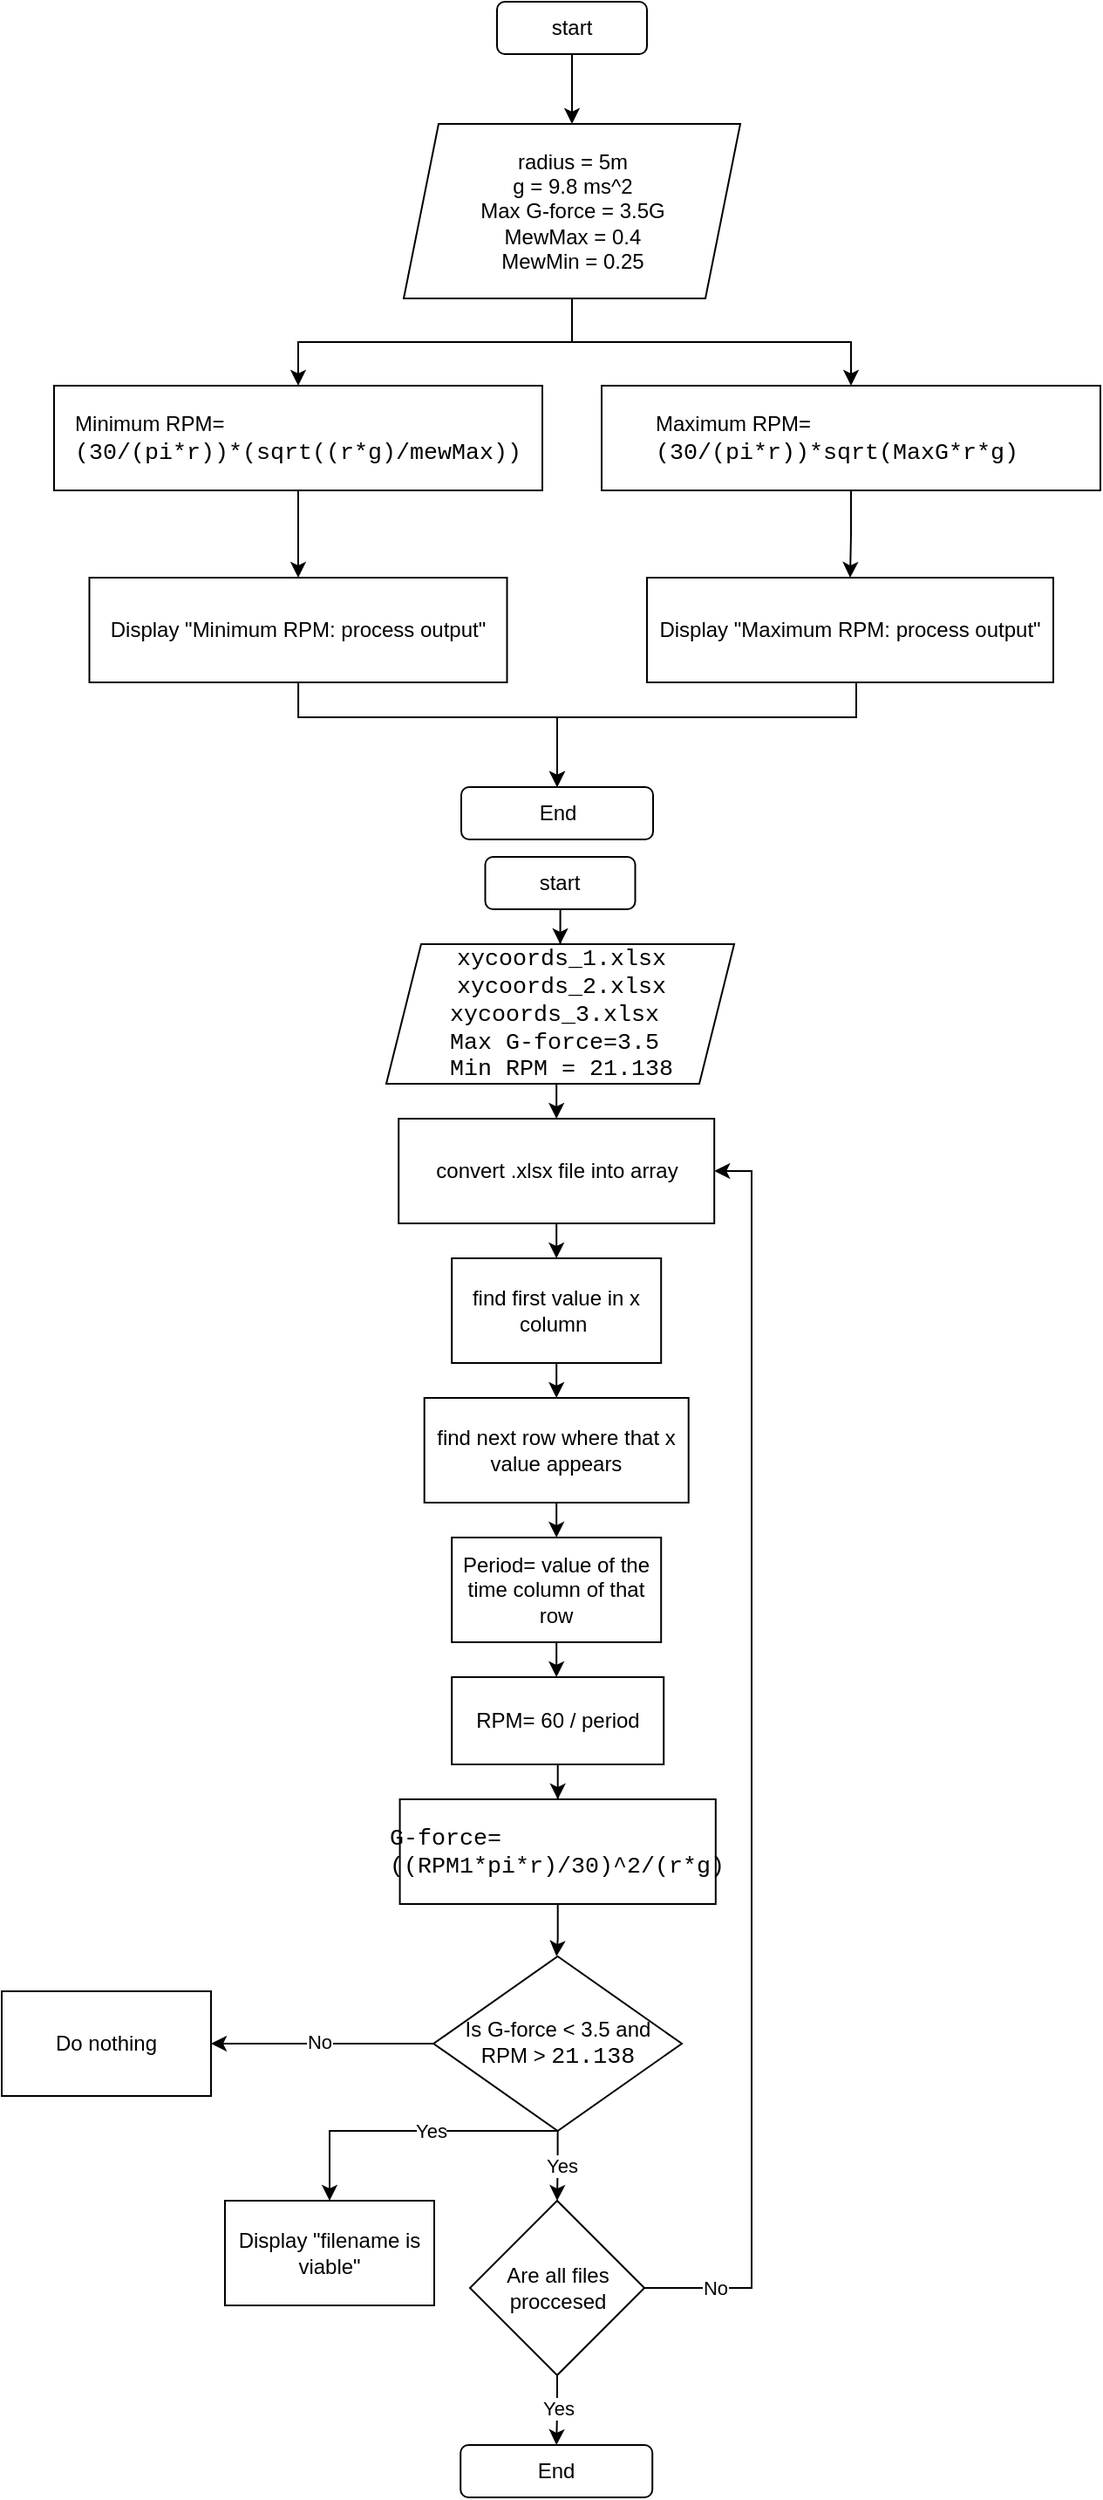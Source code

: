 <mxfile version="26.2.2">
  <diagram id="C5RBs43oDa-KdzZeNtuy" name="Page-1">
    <mxGraphModel dx="1190" dy="624" grid="1" gridSize="10" guides="1" tooltips="1" connect="1" arrows="1" fold="1" page="1" pageScale="1" pageWidth="1200" pageHeight="1600" math="0" shadow="0">
      <root>
        <mxCell id="WIyWlLk6GJQsqaUBKTNV-0" />
        <mxCell id="WIyWlLk6GJQsqaUBKTNV-1" parent="WIyWlLk6GJQsqaUBKTNV-0" />
        <mxCell id="7-r9sHtoe3iV2b30EBqN-4" style="edgeStyle=orthogonalEdgeStyle;rounded=0;orthogonalLoop=1;jettySize=auto;html=1;entryX=0.5;entryY=0;entryDx=0;entryDy=0;" parent="WIyWlLk6GJQsqaUBKTNV-1" source="hXV6cM4oUxrX_OrtFHHE-7" target="hXV6cM4oUxrX_OrtFHHE-40" edge="1">
          <mxGeometry relative="1" as="geometry" />
        </mxCell>
        <mxCell id="hXV6cM4oUxrX_OrtFHHE-7" value="&lt;div style=&quot;padding: 30px; font-size: medium; text-align: start;&quot; class=&quot;rtcContent&quot;&gt;&lt;div style=&quot;font-size: 10pt; font-family: Menlo, Monaco, Consolas, &amp;quot;Courier New&amp;quot;, monospace;&quot; class=&quot;lineNode&quot;&gt;&lt;span style=&quot;font-size: 12px; text-align: center; background-color: transparent; color: light-dark(rgb(0, 0, 0), rgb(255, 255, 255)); font-family: Helvetica;&quot;&gt;Minimum RPM=&lt;/span&gt;&lt;span style=&quot;white-space: pre;&quot;&gt;(30/(pi*r))*(sqrt((r*g)/mewMax))&lt;/span&gt;&lt;/div&gt;&lt;/div&gt;" style="rounded=0;whiteSpace=wrap;html=1;" parent="WIyWlLk6GJQsqaUBKTNV-1" vertex="1">
          <mxGeometry x="100" y="240" width="280" height="60" as="geometry" />
        </mxCell>
        <mxCell id="7-r9sHtoe3iV2b30EBqN-5" style="edgeStyle=orthogonalEdgeStyle;rounded=0;orthogonalLoop=1;jettySize=auto;html=1;entryX=0.5;entryY=0;entryDx=0;entryDy=0;" parent="WIyWlLk6GJQsqaUBKTNV-1" source="hXV6cM4oUxrX_OrtFHHE-8" target="hXV6cM4oUxrX_OrtFHHE-42" edge="1">
          <mxGeometry relative="1" as="geometry" />
        </mxCell>
        <mxCell id="hXV6cM4oUxrX_OrtFHHE-8" value="&lt;div style=&quot;padding: 30px; font-size: medium; text-align: start;&quot; class=&quot;rtcContent&quot;&gt;&lt;div style=&quot;font-size: 10pt; font-family: Menlo, Monaco, Consolas, &amp;quot;Courier New&amp;quot;, monospace;&quot; class=&quot;lineNode&quot;&gt;&lt;span style=&quot;font-size: 12px; text-align: center; background-color: transparent; color: light-dark(rgb(0, 0, 0), rgb(255, 255, 255)); font-family: Helvetica;&quot;&gt;Maximum RPM=&lt;/span&gt;&lt;span style=&quot;white-space: pre;&quot;&gt;(30/(pi*r))*sqrt(MaxG*r*g)&lt;/span&gt;&lt;/div&gt;&lt;/div&gt;" style="rounded=0;whiteSpace=wrap;html=1;" parent="WIyWlLk6GJQsqaUBKTNV-1" vertex="1">
          <mxGeometry x="414" y="240" width="286" height="60" as="geometry" />
        </mxCell>
        <mxCell id="7-r9sHtoe3iV2b30EBqN-1" value="" style="edgeStyle=orthogonalEdgeStyle;rounded=0;orthogonalLoop=1;jettySize=auto;html=1;" parent="WIyWlLk6GJQsqaUBKTNV-1" source="hXV6cM4oUxrX_OrtFHHE-29" target="7-r9sHtoe3iV2b30EBqN-0" edge="1">
          <mxGeometry relative="1" as="geometry" />
        </mxCell>
        <mxCell id="hXV6cM4oUxrX_OrtFHHE-29" value="start" style="rounded=1;whiteSpace=wrap;html=1;" parent="WIyWlLk6GJQsqaUBKTNV-1" vertex="1">
          <mxGeometry x="354" y="20" width="86" height="30" as="geometry" />
        </mxCell>
        <mxCell id="hXV6cM4oUxrX_OrtFHHE-36" value="End" style="rounded=1;whiteSpace=wrap;html=1;" parent="WIyWlLk6GJQsqaUBKTNV-1" vertex="1">
          <mxGeometry x="333.5" y="470" width="110" height="30" as="geometry" />
        </mxCell>
        <mxCell id="hXV6cM4oUxrX_OrtFHHE-44" style="edgeStyle=orthogonalEdgeStyle;rounded=0;orthogonalLoop=1;jettySize=auto;html=1;entryX=0.5;entryY=0;entryDx=0;entryDy=0;" parent="WIyWlLk6GJQsqaUBKTNV-1" source="hXV6cM4oUxrX_OrtFHHE-40" target="hXV6cM4oUxrX_OrtFHHE-36" edge="1">
          <mxGeometry relative="1" as="geometry">
            <mxPoint x="393.5" y="480" as="targetPoint" />
            <Array as="points">
              <mxPoint x="241" y="430" />
              <mxPoint x="389" y="430" />
            </Array>
          </mxGeometry>
        </mxCell>
        <mxCell id="hXV6cM4oUxrX_OrtFHHE-40" value="Display &quot;Minimum RPM: process output&quot;" style="whiteSpace=wrap;html=1;" parent="WIyWlLk6GJQsqaUBKTNV-1" vertex="1">
          <mxGeometry x="120.25" y="350" width="239.5" height="60" as="geometry" />
        </mxCell>
        <mxCell id="hXV6cM4oUxrX_OrtFHHE-43" style="edgeStyle=orthogonalEdgeStyle;rounded=0;orthogonalLoop=1;jettySize=auto;html=1;entryX=0.5;entryY=0;entryDx=0;entryDy=0;" parent="WIyWlLk6GJQsqaUBKTNV-1" source="hXV6cM4oUxrX_OrtFHHE-42" target="hXV6cM4oUxrX_OrtFHHE-36" edge="1">
          <mxGeometry relative="1" as="geometry">
            <Array as="points">
              <mxPoint x="560" y="430" />
              <mxPoint x="389" y="430" />
            </Array>
          </mxGeometry>
        </mxCell>
        <mxCell id="hXV6cM4oUxrX_OrtFHHE-42" value="Display &quot;Maximum RPM: process output&quot;" style="whiteSpace=wrap;html=1;" parent="WIyWlLk6GJQsqaUBKTNV-1" vertex="1">
          <mxGeometry x="440" y="350" width="233" height="60" as="geometry" />
        </mxCell>
        <mxCell id="7-r9sHtoe3iV2b30EBqN-2" style="edgeStyle=orthogonalEdgeStyle;rounded=0;orthogonalLoop=1;jettySize=auto;html=1;entryX=0.5;entryY=0;entryDx=0;entryDy=0;" parent="WIyWlLk6GJQsqaUBKTNV-1" source="7-r9sHtoe3iV2b30EBqN-0" target="hXV6cM4oUxrX_OrtFHHE-7" edge="1">
          <mxGeometry relative="1" as="geometry" />
        </mxCell>
        <mxCell id="7-r9sHtoe3iV2b30EBqN-3" style="edgeStyle=orthogonalEdgeStyle;rounded=0;orthogonalLoop=1;jettySize=auto;html=1;entryX=0.5;entryY=0;entryDx=0;entryDy=0;" parent="WIyWlLk6GJQsqaUBKTNV-1" source="7-r9sHtoe3iV2b30EBqN-0" target="hXV6cM4oUxrX_OrtFHHE-8" edge="1">
          <mxGeometry relative="1" as="geometry" />
        </mxCell>
        <mxCell id="7-r9sHtoe3iV2b30EBqN-0" value="radius = 5m&lt;div&gt;g = 9.8 ms^2&lt;/div&gt;&lt;div&gt;Max G-force = 3.5G&lt;/div&gt;&lt;div&gt;MewMax = 0.4&lt;/div&gt;&lt;div&gt;MewMin = 0.25&lt;/div&gt;" style="shape=parallelogram;perimeter=parallelogramPerimeter;whiteSpace=wrap;html=1;fixedSize=1;" parent="WIyWlLk6GJQsqaUBKTNV-1" vertex="1">
          <mxGeometry x="300.5" y="90" width="193" height="100" as="geometry" />
        </mxCell>
        <mxCell id="3qJD3kImKflB5u9U5FBh-38" style="edgeStyle=orthogonalEdgeStyle;rounded=0;orthogonalLoop=1;jettySize=auto;html=1;entryX=0.5;entryY=0;entryDx=0;entryDy=0;" edge="1" parent="WIyWlLk6GJQsqaUBKTNV-1" source="3qJD3kImKflB5u9U5FBh-0" target="3qJD3kImKflB5u9U5FBh-3">
          <mxGeometry relative="1" as="geometry" />
        </mxCell>
        <mxCell id="3qJD3kImKflB5u9U5FBh-0" value="start" style="rounded=1;whiteSpace=wrap;html=1;" vertex="1" parent="WIyWlLk6GJQsqaUBKTNV-1">
          <mxGeometry x="347.25" y="510" width="86" height="30" as="geometry" />
        </mxCell>
        <mxCell id="3qJD3kImKflB5u9U5FBh-14" style="edgeStyle=orthogonalEdgeStyle;rounded=0;orthogonalLoop=1;jettySize=auto;html=1;exitX=0.5;exitY=1;exitDx=0;exitDy=0;entryX=0.5;entryY=0;entryDx=0;entryDy=0;" edge="1" parent="WIyWlLk6GJQsqaUBKTNV-1" target="3qJD3kImKflB5u9U5FBh-6">
          <mxGeometry relative="1" as="geometry">
            <mxPoint x="388.1" y="640" as="sourcePoint" />
          </mxGeometry>
        </mxCell>
        <mxCell id="3qJD3kImKflB5u9U5FBh-3" value="&lt;span style=&quot;white-space: pre; font-family: Menlo, Monaco, Consolas, &amp;quot;Courier New&amp;quot;, monospace; font-size: 10pt; text-align: start; background-color: transparent;&quot;&gt;&lt;font&gt;xycoords_1.xlsx&lt;/font&gt;&lt;/span&gt;&lt;div&gt;&lt;span style=&quot;white-space: pre; font-family: Menlo, Monaco, Consolas, &amp;quot;Courier New&amp;quot;, monospace; font-size: 10pt; text-align: start; background-color: transparent;&quot;&gt;&lt;span style=&quot;background-color: transparent; font-size: 10pt;&quot;&gt;&lt;font&gt;xycoords_2.xlsx&lt;/font&gt;&lt;/span&gt;&lt;/span&gt;&lt;/div&gt;&lt;div&gt;&lt;span style=&quot;white-space: pre; font-family: Menlo, Monaco, Consolas, &amp;quot;Courier New&amp;quot;, monospace; font-size: 10pt; text-align: start; background-color: transparent;&quot;&gt;&lt;span style=&quot;background-color: transparent; font-size: 10pt;&quot;&gt;&lt;font&gt;&lt;span style=&quot;background-color: transparent; font-size: 10pt;&quot;&gt;xycoords_3.xlsx &lt;/span&gt;&lt;/font&gt;&lt;/span&gt;&lt;/span&gt;&lt;/div&gt;&lt;div style=&quot;text-align: start;&quot;&gt;&lt;font face=&quot;Menlo, Monaco, Consolas, Courier New, monospace&quot;&gt;&lt;span style=&quot;font-size: 13.333px; white-space: pre;&quot;&gt;Max G-force=3.5 &lt;/span&gt;&lt;/font&gt;&lt;/div&gt;&lt;div style=&quot;text-align: start;&quot;&gt;&lt;font face=&quot;Menlo, Monaco, Consolas, Courier New, monospace&quot;&gt;&lt;span style=&quot;font-size: 13.333px; white-space: pre;&quot;&gt;Min RPM = &lt;/span&gt;&lt;/font&gt;&lt;span style=&quot;white-space: pre; font-family: Menlo, Monaco, Consolas, &amp;quot;Courier New&amp;quot;, monospace; font-size: 10pt; background-color: transparent; color: light-dark(rgb(0, 0, 0), rgb(255, 255, 255));&quot;&gt;21.138&lt;/span&gt;&lt;/div&gt;" style="shape=parallelogram;perimeter=parallelogramPerimeter;whiteSpace=wrap;html=1;fixedSize=1;" vertex="1" parent="WIyWlLk6GJQsqaUBKTNV-1">
          <mxGeometry x="290.5" y="560" width="199.5" height="80" as="geometry" />
        </mxCell>
        <mxCell id="3qJD3kImKflB5u9U5FBh-15" style="edgeStyle=orthogonalEdgeStyle;rounded=0;orthogonalLoop=1;jettySize=auto;html=1;exitX=0.5;exitY=1;exitDx=0;exitDy=0;entryX=0.5;entryY=0;entryDx=0;entryDy=0;" edge="1" parent="WIyWlLk6GJQsqaUBKTNV-1" source="3qJD3kImKflB5u9U5FBh-6" target="3qJD3kImKflB5u9U5FBh-7">
          <mxGeometry relative="1" as="geometry" />
        </mxCell>
        <mxCell id="3qJD3kImKflB5u9U5FBh-6" value="convert .xlsx file into array" style="rounded=0;whiteSpace=wrap;html=1;" vertex="1" parent="WIyWlLk6GJQsqaUBKTNV-1">
          <mxGeometry x="297.6" y="660" width="181" height="60" as="geometry" />
        </mxCell>
        <mxCell id="3qJD3kImKflB5u9U5FBh-16" style="edgeStyle=orthogonalEdgeStyle;rounded=0;orthogonalLoop=1;jettySize=auto;html=1;exitX=0.5;exitY=1;exitDx=0;exitDy=0;entryX=0.5;entryY=0;entryDx=0;entryDy=0;" edge="1" parent="WIyWlLk6GJQsqaUBKTNV-1" source="3qJD3kImKflB5u9U5FBh-7" target="3qJD3kImKflB5u9U5FBh-9">
          <mxGeometry relative="1" as="geometry" />
        </mxCell>
        <mxCell id="3qJD3kImKflB5u9U5FBh-7" value="find first value in x column&amp;nbsp;" style="whiteSpace=wrap;html=1;rounded=0;" vertex="1" parent="WIyWlLk6GJQsqaUBKTNV-1">
          <mxGeometry x="328.1" y="740" width="120" height="60" as="geometry" />
        </mxCell>
        <mxCell id="3qJD3kImKflB5u9U5FBh-17" style="edgeStyle=orthogonalEdgeStyle;rounded=0;orthogonalLoop=1;jettySize=auto;html=1;exitX=0.5;exitY=1;exitDx=0;exitDy=0;entryX=0.5;entryY=0;entryDx=0;entryDy=0;" edge="1" parent="WIyWlLk6GJQsqaUBKTNV-1" source="3qJD3kImKflB5u9U5FBh-9" target="3qJD3kImKflB5u9U5FBh-11">
          <mxGeometry relative="1" as="geometry" />
        </mxCell>
        <mxCell id="3qJD3kImKflB5u9U5FBh-9" value="find next row where that x value appears" style="whiteSpace=wrap;html=1;rounded=0;" vertex="1" parent="WIyWlLk6GJQsqaUBKTNV-1">
          <mxGeometry x="312.35" y="820" width="151.5" height="60" as="geometry" />
        </mxCell>
        <mxCell id="3qJD3kImKflB5u9U5FBh-19" value="" style="edgeStyle=orthogonalEdgeStyle;rounded=0;orthogonalLoop=1;jettySize=auto;html=1;" edge="1" parent="WIyWlLk6GJQsqaUBKTNV-1" source="3qJD3kImKflB5u9U5FBh-11" target="3qJD3kImKflB5u9U5FBh-18">
          <mxGeometry relative="1" as="geometry" />
        </mxCell>
        <mxCell id="3qJD3kImKflB5u9U5FBh-11" value="Period= value of the time column of that row" style="whiteSpace=wrap;html=1;rounded=0;" vertex="1" parent="WIyWlLk6GJQsqaUBKTNV-1">
          <mxGeometry x="328.1" y="900" width="120" height="60" as="geometry" />
        </mxCell>
        <mxCell id="3qJD3kImKflB5u9U5FBh-21" value="" style="edgeStyle=orthogonalEdgeStyle;rounded=0;orthogonalLoop=1;jettySize=auto;html=1;" edge="1" parent="WIyWlLk6GJQsqaUBKTNV-1" source="3qJD3kImKflB5u9U5FBh-18" target="3qJD3kImKflB5u9U5FBh-20">
          <mxGeometry relative="1" as="geometry" />
        </mxCell>
        <mxCell id="3qJD3kImKflB5u9U5FBh-18" value="RPM= 60 / period" style="whiteSpace=wrap;html=1;rounded=0;" vertex="1" parent="WIyWlLk6GJQsqaUBKTNV-1">
          <mxGeometry x="328.1" y="980" width="121.5" height="50" as="geometry" />
        </mxCell>
        <mxCell id="3qJD3kImKflB5u9U5FBh-23" value="" style="edgeStyle=orthogonalEdgeStyle;rounded=0;orthogonalLoop=1;jettySize=auto;html=1;" edge="1" parent="WIyWlLk6GJQsqaUBKTNV-1" source="3qJD3kImKflB5u9U5FBh-20">
          <mxGeometry relative="1" as="geometry">
            <mxPoint x="388.1" y="1140" as="targetPoint" />
          </mxGeometry>
        </mxCell>
        <mxCell id="3qJD3kImKflB5u9U5FBh-20" value="&lt;div style=&quot;padding: 30px; font-size: medium; text-align: start;&quot; class=&quot;rtcContent&quot;&gt;&lt;div style=&quot;font-size: 10pt; font-family: Menlo, Monaco, Consolas, &amp;quot;Courier New&amp;quot;, monospace;&quot; class=&quot;lineNode&quot;&gt;&lt;span style=&quot;white-space: pre;&quot;&gt;G-force&lt;/span&gt;&lt;span style=&quot;white-space: pre; font-size: 10pt; background-color: transparent; color: light-dark(rgb(0, 0, 0), rgb(255, 255, 255));&quot;&gt;=&lt;/span&gt;&lt;/div&gt;&lt;div style=&quot;font-size: 10pt; font-family: Menlo, Monaco, Consolas, &amp;quot;Courier New&amp;quot;, monospace;&quot; class=&quot;lineNode&quot;&gt;&lt;span style=&quot;white-space: pre; font-size: 10pt; background-color: transparent; color: light-dark(rgb(0, 0, 0), rgb(255, 255, 255));&quot;&gt;((RPM1*pi*r)/30)^2/(r*g)&lt;/span&gt;&lt;/div&gt;&lt;/div&gt;" style="whiteSpace=wrap;html=1;rounded=0;" vertex="1" parent="WIyWlLk6GJQsqaUBKTNV-1">
          <mxGeometry x="298.29" y="1050" width="181.12" height="60" as="geometry" />
        </mxCell>
        <mxCell id="3qJD3kImKflB5u9U5FBh-30" style="edgeStyle=orthogonalEdgeStyle;rounded=0;orthogonalLoop=1;jettySize=auto;html=1;entryX=1;entryY=0.5;entryDx=0;entryDy=0;" edge="1" parent="WIyWlLk6GJQsqaUBKTNV-1" source="3qJD3kImKflB5u9U5FBh-24" target="3qJD3kImKflB5u9U5FBh-6">
          <mxGeometry relative="1" as="geometry">
            <Array as="points">
              <mxPoint x="500" y="1330" />
              <mxPoint x="500" y="690" />
            </Array>
          </mxGeometry>
        </mxCell>
        <mxCell id="3qJD3kImKflB5u9U5FBh-31" value="No" style="edgeLabel;html=1;align=center;verticalAlign=middle;resizable=0;points=[];" vertex="1" connectable="0" parent="3qJD3kImKflB5u9U5FBh-30">
          <mxGeometry x="-0.89" y="1" relative="1" as="geometry">
            <mxPoint y="1" as="offset" />
          </mxGeometry>
        </mxCell>
        <mxCell id="3qJD3kImKflB5u9U5FBh-35" value="" style="edgeStyle=orthogonalEdgeStyle;rounded=0;orthogonalLoop=1;jettySize=auto;html=1;" edge="1" parent="WIyWlLk6GJQsqaUBKTNV-1" source="3qJD3kImKflB5u9U5FBh-24" target="3qJD3kImKflB5u9U5FBh-34">
          <mxGeometry relative="1" as="geometry" />
        </mxCell>
        <mxCell id="3qJD3kImKflB5u9U5FBh-36" value="Yes" style="edgeLabel;html=1;align=center;verticalAlign=middle;resizable=0;points=[];" vertex="1" connectable="0" parent="3qJD3kImKflB5u9U5FBh-35">
          <mxGeometry x="-0.05" relative="1" as="geometry">
            <mxPoint as="offset" />
          </mxGeometry>
        </mxCell>
        <mxCell id="3qJD3kImKflB5u9U5FBh-24" value="Are all files proccesed" style="rhombus;whiteSpace=wrap;html=1;" vertex="1" parent="WIyWlLk6GJQsqaUBKTNV-1">
          <mxGeometry x="338.5" y="1280" width="100" height="100" as="geometry" />
        </mxCell>
        <mxCell id="3qJD3kImKflB5u9U5FBh-34" value="End" style="rounded=1;whiteSpace=wrap;html=1;" vertex="1" parent="WIyWlLk6GJQsqaUBKTNV-1">
          <mxGeometry x="333.1" y="1420" width="110" height="30" as="geometry" />
        </mxCell>
        <mxCell id="3qJD3kImKflB5u9U5FBh-41" style="edgeStyle=orthogonalEdgeStyle;rounded=0;orthogonalLoop=1;jettySize=auto;html=1;entryX=0.5;entryY=0;entryDx=0;entryDy=0;" edge="1" parent="WIyWlLk6GJQsqaUBKTNV-1" source="3qJD3kImKflB5u9U5FBh-39" target="3qJD3kImKflB5u9U5FBh-24">
          <mxGeometry relative="1" as="geometry" />
        </mxCell>
        <mxCell id="3qJD3kImKflB5u9U5FBh-42" value="Yes" style="edgeLabel;html=1;align=center;verticalAlign=middle;resizable=0;points=[];" vertex="1" connectable="0" parent="3qJD3kImKflB5u9U5FBh-41">
          <mxGeometry x="-0.041" y="2" relative="1" as="geometry">
            <mxPoint as="offset" />
          </mxGeometry>
        </mxCell>
        <mxCell id="3qJD3kImKflB5u9U5FBh-45" style="edgeStyle=orthogonalEdgeStyle;rounded=0;orthogonalLoop=1;jettySize=auto;html=1;exitX=0.5;exitY=1;exitDx=0;exitDy=0;entryX=0.5;entryY=0;entryDx=0;entryDy=0;" edge="1" parent="WIyWlLk6GJQsqaUBKTNV-1" source="3qJD3kImKflB5u9U5FBh-39" target="3qJD3kImKflB5u9U5FBh-44">
          <mxGeometry relative="1" as="geometry">
            <Array as="points">
              <mxPoint x="258" y="1240" />
            </Array>
          </mxGeometry>
        </mxCell>
        <mxCell id="3qJD3kImKflB5u9U5FBh-47" value="Yes" style="edgeLabel;html=1;align=center;verticalAlign=middle;resizable=0;points=[];" vertex="1" connectable="0" parent="3qJD3kImKflB5u9U5FBh-45">
          <mxGeometry x="-0.146" relative="1" as="geometry">
            <mxPoint as="offset" />
          </mxGeometry>
        </mxCell>
        <mxCell id="3qJD3kImKflB5u9U5FBh-46" style="edgeStyle=orthogonalEdgeStyle;rounded=0;orthogonalLoop=1;jettySize=auto;html=1;" edge="1" parent="WIyWlLk6GJQsqaUBKTNV-1" source="3qJD3kImKflB5u9U5FBh-39">
          <mxGeometry relative="1" as="geometry">
            <mxPoint x="190" y="1190.0" as="targetPoint" />
          </mxGeometry>
        </mxCell>
        <mxCell id="3qJD3kImKflB5u9U5FBh-48" value="No" style="edgeLabel;html=1;align=center;verticalAlign=middle;resizable=0;points=[];" vertex="1" connectable="0" parent="3qJD3kImKflB5u9U5FBh-46">
          <mxGeometry x="0.037" y="-2" relative="1" as="geometry">
            <mxPoint as="offset" />
          </mxGeometry>
        </mxCell>
        <mxCell id="3qJD3kImKflB5u9U5FBh-39" value="Is G-force &amp;lt; 3.5 and&lt;div&gt;RPM &amp;gt;&amp;nbsp;&lt;span style=&quot;white-space: pre; font-family: Menlo, Monaco, Consolas, &amp;quot;Courier New&amp;quot;, monospace; font-size: 10pt; text-align: start; background-color: transparent; color: light-dark(rgb(0, 0, 0), rgb(255, 255, 255));&quot;&gt;21.138&lt;/span&gt;&lt;/div&gt;" style="rhombus;whiteSpace=wrap;html=1;" vertex="1" parent="WIyWlLk6GJQsqaUBKTNV-1">
          <mxGeometry x="317.6" y="1140" width="142.4" height="100" as="geometry" />
        </mxCell>
        <mxCell id="3qJD3kImKflB5u9U5FBh-44" value="Display &quot;filename is viable&quot;" style="rounded=0;whiteSpace=wrap;html=1;" vertex="1" parent="WIyWlLk6GJQsqaUBKTNV-1">
          <mxGeometry x="198" y="1280" width="120" height="60" as="geometry" />
        </mxCell>
        <mxCell id="3qJD3kImKflB5u9U5FBh-49" value="Do nothing" style="rounded=0;whiteSpace=wrap;html=1;" vertex="1" parent="WIyWlLk6GJQsqaUBKTNV-1">
          <mxGeometry x="70" y="1160" width="120" height="60" as="geometry" />
        </mxCell>
      </root>
    </mxGraphModel>
  </diagram>
</mxfile>
